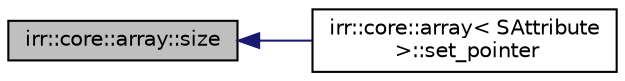 digraph "irr::core::array::size"
{
  edge [fontname="Helvetica",fontsize="10",labelfontname="Helvetica",labelfontsize="10"];
  node [fontname="Helvetica",fontsize="10",shape=record];
  rankdir="LR";
  Node1 [label="irr::core::array::size",height=0.2,width=0.4,color="black", fillcolor="grey75", style="filled", fontcolor="black"];
  Node1 -> Node2 [dir="back",color="midnightblue",fontsize="10",style="solid",fontname="Helvetica"];
  Node2 [label="irr::core::array\< SAttribute\l \>::set_pointer",height=0.2,width=0.4,color="black", fillcolor="white", style="filled",URL="$classirr_1_1core_1_1array.html#ad0efa8d2ea5078580e5cea1848992a88"];
}
